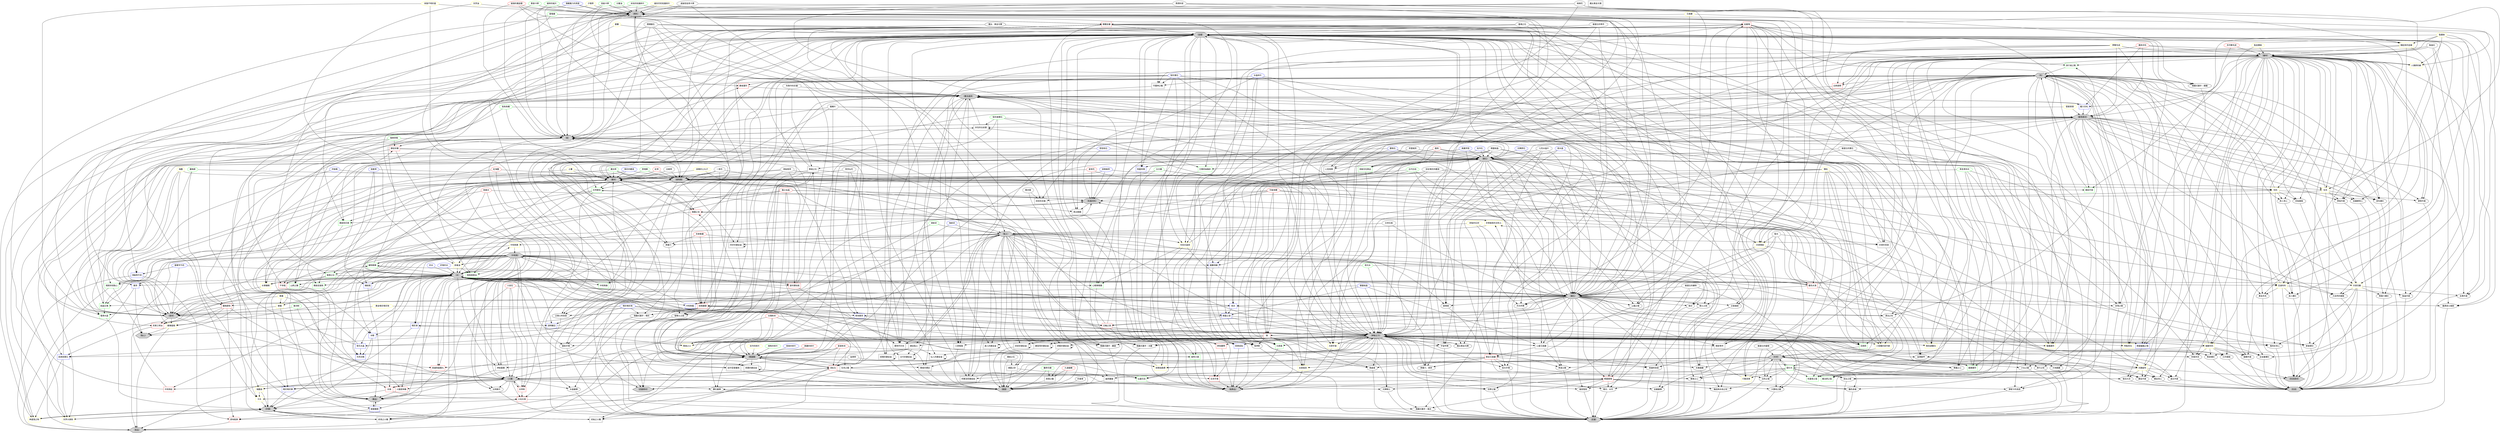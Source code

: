 digraph {
//素材節點
    "夕陽草"[color="yellow"];
    "噗尼噗尼珠"[color="blue"];
    "失敗作的灰燼"[color=gray50, peripheries=2];
    "舊衣服"[color=gray50, peripheries=2];
    "魔法草"[color="green"];
    "火岩石"[color="red"];
    "珀冷石"[color="blue"];
    "雷電礦"[color="green"];
    "魔鳥羽毛"[color="red"];
    "水晶碎片"[color="blue"];
    "魂結之石"[color=gray50, peripheries=2];
    "青苔漂流木"[color="green"];
    "艾森礦"[color="yellow"];
    "妖精毒草"[color="blue"];
    "古老石板"[color=gray50, peripheries=2];
    "噗尼的體液"[color="blue"];
    "破碎的紙片"[color="green"];
    "劣作的碎片"[color="yellow"];
    "燒焦的碎片"[color="green"];
    "很臭的碎片"[color="blue"];
    "美麗的碎片"[color="red"];
    "蜂巢"[color="yellow"];
    "海膽"[color="yellow"];
    "羅梅麥"[color="green"];
    "隨興草莓"[color="green"];
    "鈷藍草"[color="blue"];
    "克普魯礦"[color="red"];
    "美麗貝殼"[color="blue"];
    "湖底泥"[color="green"];
    "碎裂的石材"[color="yellow"];
    "堅韌骨頭"[color="yellow"];
    "島魚魚鰭"[color="green"];
    "土薯"[color="yellow"];
    "教會卡牌"[color="green"];
    "七色水晶片"[color=gray50, peripheries=2];
    "邪惡核石"[color="blue"];
    "野獸毛皮"[color="yellow"];
    "黏銀絲"[color="yellow"];
    "顎松"[color="yellow"];
    "高級卡牌"[color="green"];
    "聖水"[color=gray50, peripheries=2];
    "峰棉花"[color=gray50, peripheries=2];
    "靈魂之石"[color=gray50, peripheries=2];
    "神秘香草"[color=gray50, peripheries=2];
    "五日蔓"[color="green"];
    "井水"[color="blue"];
    "紅海膽"[color="red"];
    "維沏粉"[color="green"];
    "銀薯"[color="yellow"];
    "炸裂莓"[color="blue"];
    "天然油"[color="yellow"];
    "貝雷姆貝"[color=gray50, peripheries=2];
    "潛藏魔力的頁面"[color="blue"];
    "破損的魔道書"[color="red"];
    "祭壇蘚"[color="green"];
    "妖精的土丸子"[color="yellow"];
    "髮晶石"[color=gray50, peripheries=2];
    "黃金噗尼噗尼珠"[color="yellow"];
    "未知的知識碎片"[color="green"];
    "被封印的知識碎片"[color="yellow"];
    "虔誠信徒用卡牌"[color=gray50, peripheries=2];
    "梨形寶石"[color="blue"];
    "煙燻鍛石"[color=gray50, peripheries=2];
    "基爾亨牛奶"[color="blue"];
    "海底泥"[color="blue"];
    "古代石柱"[color="green"];
    "好喝的水"[color="blue"];
    "硝基水"[color="red"];
    "來路不明的蛋"[color="yellow"];
    "蒼剛石"[color="blue"];
    "紅草"[color="red"];
    "可疑液體"[color="red"];
    "黑燃料球"[color=gray50, peripheries=2];
    "赤月獸毛皮"[color="red"];
    "夜光水"[color="green"];
    "星星粉末"[color="red"];
    "梨形綠寶石"[color="green"];
    "朧草花瓣"[color="green"];
    "久遠龍鱗"[color="red"];
    "白姬草"[color=gray50, peripheries=2];
    "夜水晶"[color="blue"];
    "銀靈結晶"[color="blue"];
    "黏金鋼絲"[color="yellow"];
    "彩虹噗尼的體液"[color=gray50, peripheries=2];
    "分層油"[color="green"];
    "太陽粉末"[color="red"];
    "龍核"[color="red"];
    "常世仙花"[color=gray50, peripheries=2];
    "星夜花"[color="red"];
    "光輝原石"[color="blue"];
    "精靈結晶"[color=gray50, peripheries=2];
    "龍鱗片"[color=gray50, peripheries=2];
    "龍之血晶"[color="red"];
    "一夜花"[color=gray50, peripheries=2];
    "被遺忘的靈樹"[color=gray50, peripheries=2];
    "被遺忘的寶石"[color=gray50, peripheries=2];
    "被遺忘的礦物"[color=gray50, peripheries=2];
    "被遺忘的零件"[color=gray50, peripheries=2];
    "滋潤草"[color=gray50, peripheries=2];



//調和節點
    "摘採手套"[shape=box,color="green"];
    "奶奶的鍊金釜"[shape=box,color=gray50, peripheries=2];
    "練習用的鍊金釜"[shape=box,color=gray50, peripheries=2];
    "海膽袋"[shape=box,color="yellow"];
    "山師之藥"[shape=box,color="green"];
    "樸素烘焙點心"[shape=box,color="green"];
    "鍊金彩糖"[shape=box,color="red"];
    "萬能除厄香"[shape=box,color="green"];
    "旅行者之靴"[shape=box,color="green"];
    "魔力羽毛"[shape=box,color="blue"];
    "勝者護符"[shape=box,color="red"];
    "生命手環"[shape=box,color="red"];
    "白熱頭帶"[shape=box,color="red"];
    "水果糖精"[shape=box,color="yellow"];
    "金屬塊"[shape=box,color="red"];
    "同步的鍊金釜"[shape=box,color=gray50, peripheries=2];
    "魂盟之針"[shape=box,color=gray50, peripheries=2];
    "冰精"[shape=box,color="blue"];
    "電導之石"[shape=box,color="green"];
    "卡夫"[shape=box,color="yellow"];
    "幹勁腰帶"[shape=box,color="red"];
    "神遺落之物"[shape=box,color="yellow"];
    "補給瓶"[shape=box,color="blue"];
    "微風香精油"[shape=box,color="green"];
    "天使領結"[shape=box,color="yellow"];
    "蘇茶"[shape=box,color="blue"];
    "噗尼凍"[shape=box,color="blue"];
    "鍛鍊護符"[shape=box,color="green"];
    "大師手套"[shape=box,color="yellow"];
    "精靈編織之帳"[shape=box,color="blue"];
    "師範的鍊金釜"[shape=box,color=gray50, peripheries=2];
    "羅梅麥粉"[shape=box,color="red"];
    "生命之蜜"[shape=box,color=gray50, peripheries=2];
    "天使的耳語"[shape=box,color=gray50, peripheries=2];
    "布料"[shape=box,color="yellow"];
    "守護神之瞳"[shape=box,color=gray50, peripheries=2];
    "幽冥羅盤"[shape=box,color=gray50, peripheries=2];
    "礦物精華"[shape=box,color="green"];
    "孕育綠意的活性土"[shape=box,color="yellow"];
    "原味鬆餅"[shape=box,color="red"];
    "炎燒"[shape=box,color="red"];
    "噗尼噗尼彈"[shape=box,color="blue"];
    "天然酵母"[shape=box,color="green"];
    "貝果三明治"[shape=box,color="red"];
    "不幸瓶"[shape=box,color="red"];
    "萬能促進劑"[shape=box,color="green"];
    "特製背包"[shape=box,color="yellow"];
    "驅魔護符"[shape=box,color="yellow"];
    "深綠羽毛飾品"[shape=box,color="green"];
    "心眼單眼鏡"[shape=box,color="green"];
    "友愛面具"[shape=box,color="yellow"];
    "透明糖豆"[shape=box,color="blue"];
    "達人的鍊金釜"[shape=box,color=gray50, peripheries=2];
    "中和劑紅"[shape=box,color="red"];
    "中和劑藍"[shape=box,color="blue"];
    "中和劑綠"[shape=box,color="green"];
    "中和劑黃"[shape=box,color="yellow"];
    "蜂蜜"[shape=box,color="yellow"];
    "鋼鐵金屬"[shape=box,color="red"];
    "毛布"[shape=box,color="yellow"];
    "先知水晶球"[shape=box,color="yellow"];
    "人偶師的線"[shape=box,color="yellow"];
    "電導水晶"[shape=box,color="green"];
    "神秘靈藥"[shape=box,color=gray50, peripheries=2];
    "火龍提神藥"[shape=box,color="red"];
    "小惡魔的惡作劇"[shape=box,color="yellow"];
    "英雄降靈藥丸"[shape=box,color="red"];
    "行動貨車"[shape=box,color="yellow"];
    "緊急避難包"[shape=box,color="yellow"];
    "心型首飾"[shape=box,color=gray50, peripheries=2];
    "冷冽冰精"[shape=box,color="blue"];
    "物靈耳環"[shape=box,color="blue"];
    "黑白眼鏡"[shape=box,color=gray50, peripheries=2];
    "頂級熱牛奶"[shape=box,color="blue"];
    "妖精的鍊金釜"[shape=box,color=gray50, peripheries=2];
    "奶奶的衣服"[shape=box,color=gray50, peripheries=2];
    "仙人的鍊金釜"[shape=box,color=gray50, peripheries=2];
    "精靈之淚"[shape=box,color="blue"];
    "魔女黃金光環"[shape=box,color=gray50, peripheries=2];
    "萬藥之本"[shape=box,color="red"];
    "雲杉木"[shape=box,color="green"];
    "絲薇麗銀"[shape=box,color="red"];
    "亞達布料"[shape=box,color="yellow"];
    "火焰炎燒"[shape=box,color="red"];
    "試作型營養劑"[shape=box,color=gray50, peripheries=2];
    "賢者之土"[shape=box,color="yellow"];
    "初始之火種"[shape=box,color=gray50, peripheries=2];
    "魔法師之笛"[shape=box,color="green"];
    "天界大掃除"[shape=box,color="yellow"];
    "焦味蘇茶"[shape=box,color="blue"];
    "結晶石塊"[shape=box,color="green"];
    "萬物手抄本"[shape=box,color=gray50, peripheries=2];
    "妖精指路標"[shape=box,color="yellow"];
    "雪花水晶"[shape=box,color="blue"];
    "仙靈花冠"[shape=box,color="green"];
    "圖騰項鍊"[shape=box,color="blue"];
    "蜂蜜糖漿"[shape=box,color="blue"];
    "古代的鍊金釜"[shape=box,color=gray50, peripheries=2];
    "恩典戒指"[shape=box,color="blue"];
    "活掃把"[shape=box,color="green"];
    "排毒油"[shape=box,color="yellow"];
    "心靈艾森礦"[shape=box,color=gray50, peripheries=2];
    "天使羽翼"[shape=box,color="yellow"];
    "深紅石"[shape=box,color="red"];
    "銣"[shape=box,color="red"];
    "死靈使之笛"[shape=box,color="green"];
    "蘇磚蛋糕"[shape=box,color="yellow"];
    "操時沙漏"[shape=box,color="green"];
    "元素盾"[shape=box,color="green"];
    "柯爾涅莉雅娃娃"[shape=box,color=gray50, peripheries=2];
    "精密零件"[shape=box,color=gray50, peripheries=2];
    "查科爾帖紙"[shape=box,color="red"];
    "鍊金黏土"[shape=box,color=gray50, peripheries=2];
    "黃金艾森礦"[shape=box,color="red"];
    "細緻布料"[shape=box,color="yellow"];
    "炎帝粉"[shape=box,color="red"];
    "暮色水滴"[shape=box,color="red"];
    "日輪之滴"[shape=box,color="red"];
    "終焉之火種"[shape=box,color=gray50, peripheries=2];
    "艾爾莉絲胸針"[shape=box,color="green"];
    "封住的白皮書"[shape=box,color=gray50, peripheries=2];
    "高貴紫寶石"[shape=box,color="blue"];
    "捆起來的金線"[shape=box,color="yellow"];
    "精靈銀塊"[shape=box,color="red"];
    "天鵝絨布"[shape=box,color="yellow"];
    "真理之鑰"[shape=box,color=gray50, peripheries=2];
    "純水"[shape=box,color="blue"];
    "聰者的標記"[shape=box,color=gray50, peripheries=2];
    "工房帳篷"[shape=box,color=gray50, peripheries=2];
    "賢者之石"[shape=box,color=gray50, peripheries=2];
    "奇蹟的鍊金釜"[shape=box,color=gray50, peripheries=2];




//類別節點
"藥材"[shape=hexagon,style=filled,fillcolor=lightgrey,class="category",label="（藥材）"];
"水"[shape=hexagon,style=filled,fillcolor=lightgrey,class="category",label="（水）"];
"有毒材料"[shape=hexagon,style=filled,fillcolor=lightgrey,class="category",label="（有毒材料）"];
"神秘之力"[shape=hexagon,style=filled,fillcolor=lightgrey,class="category",label="（神秘之力）"];
"燃料"[shape=hexagon,style=filled,fillcolor=lightgrey,class="category",label="（燃料）"];
"線材"[shape=hexagon,style=filled,fillcolor=lightgrey,class="category",label="（線材）"];
"木材"[shape=hexagon,style=filled,fillcolor=lightgrey,class="category",label="（木材）"];
"萬靈藥"[shape=hexagon,style=filled,fillcolor=lightgrey,class="category",label="（萬靈藥）"];
"礦石"[shape=hexagon,style=filled,fillcolor=lightgrey,class="category",label="（礦石）"];
"火藥"[shape=hexagon,style=filled,fillcolor=lightgrey,class="category",label="（火藥）"];
"寶石"[shape=hexagon,style=filled,fillcolor=lightgrey,class="category",label="（寶石）"];
"金屬"[shape=hexagon,style=filled,fillcolor=lightgrey,class="category",label="（金屬）"];
"黏土"[shape=hexagon,style=filled,fillcolor=lightgrey,class="category",label="（黏土）"];
"動物素材"[shape=hexagon,style=filled,fillcolor=lightgrey,class="category",label="（動物素材）"];
"食材"[shape=hexagon,style=filled,fillcolor=lightgrey,class="category",label="（食材）"];
"紙"[shape=hexagon,style=filled,fillcolor=lightgrey,class="category",label="（紙）"];
"魔法道具"[shape=hexagon,style=filled,fillcolor=lightgrey,class="category",label="（魔法道具）"];
"重要"[shape=hexagon,style=filled,fillcolor=lightgrey,class="category",label="（重要）"];
"中和劑"[shape=hexagon,style=filled,fillcolor=lightgrey,class="category",label="（中和劑）"];
"武器素材"[shape=hexagon,style=filled,fillcolor=lightgrey,class="category",label="（武器素材）"];
"防具素材"[shape=hexagon,style=filled,fillcolor=lightgrey,class="category",label="（防具素材）"];
"布"[shape=hexagon,style=filled,fillcolor=lightgrey,class="category",label="（布）"];
"炸彈"[shape=hexagon,style=filled,fillcolor=lightgrey,class="category",label="（炸彈）"];
"藥品"[shape=hexagon,style=filled,fillcolor=lightgrey,class="category",label="（藥品）"];
"食品"[shape=hexagon,style=filled,fillcolor=lightgrey,class="category",label="（食品）"];
"點心"[shape=hexagon,style=filled,fillcolor=lightgrey,class="category",label="（點心）"];
"裝飾品"[shape=hexagon,style=filled,fillcolor=lightgrey,class="category",label="（裝飾品）"];
"植物類"[shape=hexagon,style=filled,fillcolor=lightgrey,class="category",label="（植物類）"];
"武器"[shape=hexagon,style=filled,fillcolor=lightgrey,class="category",label="（武器）"];
"防具"[shape=hexagon,style=filled,fillcolor=lightgrey,class="category",label="（防具）"];


"魔法草" -> "植物類"
"魔法草" -> "藥材"
"鈷藍草" -> "植物類"
"鈷藍草" -> "水"
"妖精毒草" -> "植物類"
"妖精毒草" -> "有毒材料"
"神秘香草" -> "植物類"
"神秘香草" -> "神秘之力"
"神秘香草" -> "藥材"
"夕陽草" -> "植物類"
"夕陽草" -> "燃料"
"五日蔓" -> "植物類"
"五日蔓" -> "神秘之力"
"峰棉花" -> "植物類"
"峰棉花" -> "線材"
"峰棉花" -> "燃料"
"青苔漂流木" -> "木材"
"青苔漂流木" -> "植物類"
"顎松" -> "木材"
"顎松" -> "植物類"
"祭壇蘚" -> "植物類"
"祭壇蘚" -> "藥材"
"紅草" -> "植物類"
"紅草" -> "藥材"
"白姬草" -> "植物類"
"白姬草" -> "藥材"
"常世仙花" -> "植物類"
"常世仙花" -> "萬靈藥"
"一夜花" -> "植物類"
"一夜花" -> "藥材"
"一夜花" -> "萬靈藥"
"星夜花" -> "植物類"
"星夜花" -> "有毒材料"
"星夜花" -> "神秘之力"
"艾森礦" -> "礦石"
"雷電礦" -> "礦石"
"克普魯礦" -> "礦石"
"火岩石" -> "礦石"
"火岩石" -> "火藥"
"珀冷石" -> "礦石"
"珀冷石" -> "寶石"
"靈魂之石" -> "礦石"
"靈魂之石" -> "金屬"
"黑燃料球" -> "礦石"
"黑燃料球" -> "有毒材料"
"黑燃料球" -> "燃料"
"妖精的土丸子" -> "黏土"
"妖精的土丸子" -> "藥材"
"湖底泥" -> "黏土"
"海底泥" -> "黏土"
"古老石板" -> "礦石"
"古老石板" -> "黏土"
"古老石板" -> "神秘之力"
"碎裂的石材" -> "礦石"
"碎裂的石材" -> "黏土"
"古代石柱" -> "礦石"
"古代石柱" -> "植物類"
"煙燻鍛石" -> "礦石"
"煙燻鍛石" -> "黏土"
"煙燻鍛石" -> "金屬"
"髮晶石" -> "礦石"
"髮晶石" -> "線材"
"夜水晶" -> "礦石"
"夜水晶" -> "寶石"
"光輝原石" -> "礦石"
"光輝原石" -> "寶石"
"銀靈結晶" -> "礦石"
"銀靈結晶" -> "神秘之力"
"精靈結晶" -> "礦石"
"精靈結晶" -> "寶石"
"精靈結晶" -> "萬靈藥"
"精靈結晶" -> "神秘之力"
"魔鳥羽毛" -> "動物素材"
"魔鳥羽毛" -> "線材"
"堅韌骨頭" -> "動物素材"
"堅韌骨頭" -> "藥材"
"島魚魚鰭" -> "動物素材"
"島魚魚鰭" -> "食材"
"島魚魚鰭" -> "藥材"
"野獸毛皮" -> "動物素材"
"野獸毛皮" -> "線材"
"赤月獸毛皮" -> "動物素材"
"赤月獸毛皮" -> "線材"
"黏銀絲" -> "線材"
"黏金鋼絲" -> "線材"
"龍鱗片" -> "動物素材"
"龍鱗片" -> "藥材"
"龍鱗片" -> "萬靈藥"
"井水" -> "水"
"好喝的水" -> "水"
"基爾亨牛奶" -> "食材"
"基爾亨牛奶" -> "水"
"夜光水" -> "水"
"夜光水" -> "神秘之力"
"硝基水" -> "火藥"
"硝基水" -> "水"
"硝基水" -> "有毒材料"
"可疑液體" -> "水"
"可疑液體" -> "有毒材料"
"噗尼的體液" -> "水"
"噗尼的體液" -> "藥材"
"彩虹噗尼的體液" -> "水"
"彩虹噗尼的體液" -> "神秘之力"
"彩虹噗尼的體液" -> "藥材"
"龍之血晶" -> "水"
"龍之血晶" -> "萬靈藥"
"龍之血晶" -> "有毒材料"
"聖水" -> "水"
"聖水" -> "神秘之力"
"噗尼噗尼珠" -> "食材"
"噗尼噗尼珠" -> "神秘之力"
"黃金噗尼噗尼珠" -> "食材"
"黃金噗尼噗尼珠" -> "神秘之力"
"海膽" -> "食材"
"海膽" -> "植物類"
"紅海膽" -> "食材"
"紅海膽" -> "植物類"
"紅海膽" -> "火藥"
"羅梅麥" -> "食材"
"羅梅麥" -> "植物類"
"維沏粉" -> "食材"
"維沏粉" -> "火藥"
"土薯" -> "食材"
"土薯" -> "植物類"
"銀薯" -> "食材"
"銀薯" -> "金屬"
"蜂巢" -> "食材"
"蜂巢" -> "火藥"
"來路不明的蛋" -> "食材"
"來路不明的蛋" -> "燃料"
"來路不明的蛋" -> "藥材"
"隨興草莓" -> "食材"
"隨興草莓" -> "植物類"
"炸裂莓" -> "食材"
"炸裂莓" -> "植物類"
"破碎的紙片" -> "紙"
"破碎的紙片" -> "燃料"
"天然油" -> "燃料"
"分層油" -> "燃料"
"教會卡牌" -> "紙"
"教會卡牌" -> "燃料"
"高級卡牌" -> "紙"
"高級卡牌" -> "燃料"
"虔誠信徒用卡牌" -> "紙"
"虔誠信徒用卡牌" -> "燃料"
"虔誠信徒用卡牌" -> "魔法道具"
"美麗貝殼" -> "寶石"
"美麗貝殼" -> "藥材"
"貝雷姆貝" -> "寶石"
"貝雷姆貝" -> "藥材"
"蒼剛石" -> "寶石"
"蒼剛石" -> "礦石"
"星星粉末" -> "萬靈藥"
"星星粉末" -> "火藥"
"太陽粉末" -> "萬靈藥"
"太陽粉末" -> "火藥"
"水晶碎片" -> "寶石"
"水晶碎片" -> "礦石"
"七色水晶片" -> "寶石"
"七色水晶片" -> "礦石"
"七色水晶片" -> "神秘之力"
"梨形寶石" -> "神秘之力"
"梨形寶石" -> "寶石"
"梨形綠寶石" -> "神秘之力"
"梨形綠寶石" -> "萬靈藥"
"邪惡核石" -> "寶石"
"邪惡核石" -> "有毒材料"
"龍核" -> "寶石"
"龍核" -> "神秘之力"
"龍核" -> "萬靈藥"
"被遺忘的靈樹" -> "木材"
"被遺忘的寶石" -> "寶石"
"被遺忘的礦物" -> "礦石"
"被遺忘的零件" -> "金屬"
"劣作的碎片" -> "萬靈藥"
"燒焦的碎片" -> "萬靈藥"
"很臭的碎片" -> "萬靈藥"
"美麗的碎片" -> "萬靈藥"
"朧草花瓣" -> "重要"
"久遠龍鱗" -> "重要"
"潛藏魔力的頁面" -> "紙"
"潛藏魔力的頁面" -> "燃料"
"潛藏魔力的頁面" -> "魔法道具"
"破損的魔道書" -> "魔法道具"
"破損的魔道書" -> "燃料"
"破損的魔道書" -> "紙"
"未知的知識碎片" -> "紙"
"未知的知識碎片" -> "燃料"
"未知的知識碎片" -> "神秘之力"
"被封印的知識碎片" -> "紙"
"被封印的知識碎片" -> "燃料"
"被封印的知識碎片" -> "神秘之力"
"魂結之石" -> "重要"
"滋潤草" -> "重要"
"失敗作的灰燼" -> "萬靈藥"
"失敗作的灰燼" -> "魔法道具"
"中和劑紅" -> "中和劑"
"中和劑紅" -> "燃料"
"中和劑藍" -> "有毒材料"
"中和劑藍" -> "中和劑"
"中和劑綠" -> "中和劑"
"中和劑綠" -> "藥材"
"中和劑黃" -> "中和劑"
"中和劑黃" -> "食材"
"純水" -> "水"
"精靈之淚" -> "水"
"精靈之淚" -> "神秘之力"
"水果糖精" -> "食材"
"水果糖精" -> "藥材"
"羅梅麥粉" -> "食材"
"羅梅麥粉" -> "火藥"
"蜂蜜" -> "食材"
"天然酵母" -> "食材"
"天然酵母" -> "火藥"
"天然酵母" -> "有毒材料"
"萬藥之本" -> "藥材"
"萬藥之本" -> "有毒材料"
"查科爾帖紙" -> "紙"
"查科爾帖紙" -> "燃料"
"排毒油" -> "燃料"
"排毒油" -> "水"
"炎帝粉" -> "火藥"
"結晶石塊" -> "金屬"
"心靈艾森礦" -> "金屬"
"心靈艾森礦" -> "神秘之力"
"鍊金黏土" -> "黏土"
"鍊金黏土" -> "萬靈藥"
"捆起來的金線" -> "線材"
"捆起來的金線" -> "金屬"
"雲杉木" -> "木材"
"金屬塊" -> "武器素材"
"金屬塊" -> "金屬"
"鋼鐵金屬" -> "武器素材"
"鋼鐵金屬" -> "金屬"
"絲薇麗銀" -> "武器素材"
"絲薇麗銀" -> "金屬"
"銣" -> "武器素材"
"銣" -> "金屬"
"黃金艾森礦" -> "武器素材"
"黃金艾森礦" -> "金屬"
"精靈銀塊" -> "武器素材"
"精靈銀塊" -> "金屬"
"布料" -> "防具素材"
"布料" -> "布"
"毛布" -> "防具素材"
"毛布" -> "布"
"亞達布料" -> "防具素材"
"亞達布料" -> "布"
"天使羽翼" -> "防具素材"
"天使羽翼" -> "布"
"細緻布料" -> "防具素材"
"細緻布料" -> "布"
"天鵝絨布" -> "防具素材"
"天鵝絨布" -> "布"
"雪花水晶" -> "金屬"
"雪花水晶" -> "寶石"
"高貴紫寶石" -> "寶石"
"暮色水滴" -> "有毒材料"
"暮色水滴" -> "水"
"暮色水滴" -> "燃料"
"暮色水滴" -> "礦石"
"先知水晶球" -> "寶石"
"先知水晶球" -> "神秘之力"
"幽冥羅盤" -> "重要"
"深紅石" -> "動物素材"
"深紅石" -> "火藥"
"深紅石" -> "萬靈藥"
"深紅石" -> "中和劑"
"賢者之石" -> "金屬"
"賢者之石" -> "藥材"
"賢者之石" -> "萬靈藥"
"賢者之石" -> "神秘之力"
"日輪之滴" -> "神秘之力"
"日輪之滴" -> "燃料"
"日輪之滴" -> "藥材"
"日輪之滴" -> "中和劑"
"礦物精華" -> "藥材"
"礦物精華" -> "水"
"礦物精華" -> "金屬"
"孕育綠意的活性土" -> "黏土"
"精密零件" -> "金屬"
"魂盟之針" -> "重要"
"真理之鑰" -> "重要"
"魔女．黃金光輝" -> "金屬"
"魔女．黃金光輝" -> "魔法道具"
"人偶師的線" -> "線材"
"賢者之土" -> "黏土"
"試作型營養劑" -> "重要"
"聰者的標記" -> "重要"
"工房帳篷" -> "重要"
"奶奶的衣服" -> "重要"
"活掃把" -> "魔法道具"
"活掃把" -> "木材"
"活掃把" -> "燃料"
"柯爾涅莉雅娃娃" -> "布"
"柯爾涅莉雅娃娃" -> "神秘之力"
"海膽袋" -> "炸彈"
"炎燒" -> "炸彈"
"冰精" -> "炸彈"
"電導之石" -> "炸彈"
"卡夫" -> "炸彈"
"火焰炎燒" -> "炸彈"
"冷冽冰精" -> "炸彈"
"電導水晶" -> "炸彈"
"噗尼噗尼彈" -> "炸彈"
"神遺落之物" -> "炸彈"
"神遺落之物" -> "魔法道具"
"初始之火種" -> "炸彈"
"初始之火種" -> "魔法道具"
"魔法師之笛" -> "魔法道具"
"天界大掃除" -> "炸彈"
"天界大掃除" -> "魔法道具"
"終焉之火種" -> "炸彈"
"終焉之火種" -> "魔法道具"
"死靈使之笛" -> "魔法道具"
"不幸瓶" -> "藥品"
"萬物手抄本" -> "魔法道具"
"萬物手抄本" -> "紙"
"小惡魔的惡作劇" -> "魔法道具"
"封住的白皮書" -> "魔法道具"
"封住的白皮書" -> "紙"
"山師之藥" -> "藥品"
"補給瓶" -> "藥品"
"微風香精油" -> "藥品"
"生命之蜜" -> "藥品"
"生命之蜜" -> "神秘之力"
"神秘靈藥" -> "藥品"
"神秘靈藥" -> "萬靈藥"
"樸素烘焙點心" -> "食品"
"樸素烘焙點心" -> "點心"
"蘇茶" -> "食品"
"蘇茶" -> "點心"
"噗尼凍" -> "食品"
"噗尼凍" -> "點心"
"噗尼凍" -> "神秘之力"
"蘇磚蛋糕" -> "食品"
"蘇磚蛋糕" -> "點心"
"焦味蘇茶" -> "食品"
"焦味蘇茶" -> "神秘之力"
"鍊金彩糖" -> "食品"
"鍊金彩糖" -> "點心"
"鍊金彩糖" -> "寶石"
"原味鬆餅" -> "食品"
"貝果三明治" -> "食品"
"頂級熱牛奶" -> "食品"
"蜂蜜糖漿" -> "藥品"
"天使的耳語" -> "魔法道具"
"萬能除厄香" -> "藥品"
"精靈編織之帳" -> "布"
"火龍提神藥" -> "藥品"
"英雄降靈藥丸" -> "藥品"
"萬能促進劑" -> "藥品"
"妖精指路標" -> "魔法道具"
"行動貨車" -> "魔法道具"
"行動貨車" -> "木材"
"透明糖豆" -> "魔法道具"
"魔力羽毛" -> "魔法道具"
"魔力羽毛" -> "動物素材"
"旅行者之靴" -> "布"
"特製背包" -> "布"
"緊急避難包" -> "魔法道具"
"摘採手套" -> "布"
"勝者護符" -> "魔法道具"
"鍛鍊護符" -> "魔法道具"
"驅魔護符" -> "魔法道具"
"驅魔護符" -> "紙"
"心型首飾" -> "金屬"
"旅行之杖" -> "武器"
"華麗之心" -> "武器"
"漂泊之杖" -> "武器"
"繁榮之心" -> "武器"
"輪迴與永劫之杖" -> "武器"
"月光呼應" -> "武器"
"靈氣手環" -> "武器"
"宇宙呼應" -> "武器"
"弧光手環" -> "武器"
"光輝騎士" -> "武器"
"正裝細劍" -> "武器"
"義勇劍士細劍" -> "武器"
"正騎士刺突劍" -> "武器"
"英雄刺突劍" -> "武器"
"摩妮卡的長劍" -> "武器"
"大地圓鏟" -> "武器"
"怠惰之鍬" -> "武器"
"天惠圓鏟" -> "武器"
"希望之鍬" -> "武器"
"大豐收之鏟" -> "武器"
"騎士之劍" -> "武器"
"破壞者" -> "武器"
"聖騎士之劍" -> "武器"
"懲處者" -> "武器"
"福音聖劍" -> "武器"
"鬼切" -> "武器"
"黑耀刀" -> "武器"
"鬼神斬" -> "武器"
"黑耀刀．真冥" -> "武器"
"曉光．水月" -> "武器"
"隱藏式護手：鋼鐵" -> "武器"
"隱藏式護手：轟雷" -> "武器"
"隱藏式護手：噗尼" -> "武器"
"隱藏式護手：冰麗" -> "武器"
"隱藏式護手：極炎" -> "武器"
"金屬鎗彈" -> "武器"
"尖刺斷片" -> "武器"
"水晶鎗彈" -> "武器"
"鑽石鎗彈" -> "武器"
"狂野之貓" -> "武器"
"少女之槍" -> "武器"
"山貓之槍" -> "武器"
"淑女之槍" -> "武器"
"白豹之槍" -> "武器"
"豔色長槍" -> "武器"
"旅人背心" -> "防具"
"金屬網背心" -> "防具"
"黃金夾克" -> "防具"
"極亮彩背心" -> "防具"
"防衛夾克" -> "防具"
"鍊金背心" -> "防具"
"硬質外套" -> "防具"
"厚板外套" -> "防具"
"髮晶外套" -> "防具"
"反應外套" -> "防具"
"龍鱗外套" -> "防具"
"遠古外套" -> "防具"
"初始服裝" -> "防具"
"混毛襯衫" -> "防具"
"浪人襯衫" -> "防具"
"無重力襯衫" -> "防具"
"大自然的服裝" -> "防具"
"全金屬襯衫" -> "防具"
"幻月服裝" -> "防具"
"鍊金外套" -> "防具"
"滋潤鎧甲" -> "防具"
"緊身襯衫" -> "防具"
"新娘罩衫" -> "防具"
"復活大衣" -> "防具"
"生命手環" -> "裝飾品"
"白熱頭帶" -> "裝飾品"
"天使領結" -> "裝飾品"
"深綠羽毛飾品" -> "裝飾品"
"物靈耳環" -> "裝飾品"
"仙靈花冠" -> "裝飾品"
"大師手套" -> "裝飾品"
"心眼單眼鏡" -> "裝飾品"
"黑白眼鏡" -> "裝飾品"
"圖騰項鍊" -> "裝飾品"
"操時沙漏" -> "裝飾品"
"友愛面具" -> "裝飾品"
"幹勁腰帶" -> "裝飾品"
"元素盾" -> "裝飾品"
"恩典戒指" -> "裝飾品"
"艾爾莉絲胸針" -> "裝飾品"
"奶奶的鍊金釜" -> "重要"
"練習用的鍊金釜" -> "重要"
"同步的鍊金釜" -> "重要"
"達人的鍊金釜" -> "重要"
"妖精的鍊金釜" -> "重要"
"古代的鍊金釜" -> "重要"
"師範的鍊金釜" -> "重要"
"仙人的鍊金釜" -> "重要"
"奇蹟的鍊金釜" -> "重要"
"守護神之瞳" -> "魔法道具"
"約會券" -> "重要"
"舊衣服" -> "重要"

"火藥" -> "中和劑紅"
"水" -> "中和劑紅"
"礦石" -> "中和劑藍"
"水" -> "中和劑藍"
"植物類" -> "中和劑綠"
"水" -> "中和劑綠"
"黏土" -> "中和劑黃"
"水" -> "中和劑黃"
"峰棉花" -> "純水"
"顎松" -> "純水"
"水" -> "純水"
"礦石" -> "純水"
"銀靈結晶" -> "精靈之淚"
"水晶碎片" -> "精靈之淚"
"純水" -> "精靈之淚"
"中和劑" -> "精靈之淚"
"隨興草莓" -> "水果糖精"
"植物類" -> "水果糖精"
"水" -> "水果糖精"
"羅梅麥" -> "羅梅麥粉"
"紙" -> "羅梅麥粉"
"礦石" -> "羅梅麥粉"
"蜂巢" -> "蜂蜜"
"中和劑" -> "蜂蜜"
"土薯" -> "天然酵母"
"植物類" -> "天然酵母"
"藥材" -> "天然酵母"
"神秘之力" -> "天然酵母"
"魔法草" -> "萬藥之本"
"有毒材料" -> "萬藥之本"
"藥材" -> "萬藥之本"
"萬靈藥" -> "萬藥之本"
"植物類" -> "查科爾帖紙"
"水" -> "查科爾帖紙"
"中和劑" -> "查科爾帖紙"
"天然油" -> "排毒油"
"植物類" -> "排毒油"
"中和劑" -> "排毒油"
"火岩石" -> "炎帝粉"
"黑燃料球" -> "炎帝粉"
"火藥" -> "炎帝粉"
"中和劑" -> "炎帝粉"
"雷電礦" -> "結晶石塊"
"硝基水" -> "結晶石塊"
"礦石" -> "結晶石塊"
"中和劑" -> "結晶石塊"
"銀靈結晶" -> "心靈艾森礦"
"古代石柱" -> "心靈艾森礦"
"神秘之力" -> "心靈艾森礦"
"礦石" -> "心靈艾森礦"
"黏土" -> "鍊金黏土"
"神秘之力" -> "鍊金黏土"
"中和劑" -> "鍊金黏土"
"黏銀絲" -> "捆起來的金線"
"金屬" -> "捆起來的金線"
"燃料" -> "捆起來的金線"
"顎松" -> "雲杉木"
"木材" -> "雲杉木"
"布" -> "雲杉木"
"礦石" -> "金屬塊"
"燃料" -> "金屬塊"
"雷電礦" -> "鋼鐵金屬"
"艾森礦" -> "鋼鐵金屬"
"燃料" -> "鋼鐵金屬"
"克普魯礦" -> "絲薇麗銀"
"靈魂之石" -> "絲薇麗銀"
"礦石" -> "絲薇麗銀"
"燃料" -> "絲薇麗銀"
"煙燻鍛石" -> "銣"
"黑燃料球" -> "銣"
"礦石" -> "銣"
"燃料" -> "銣"
"心靈艾森礦" -> "黃金艾森礦"
"碎裂的石材" -> "黃金艾森礦"
"礦石" -> "黃金艾森礦"
"燃料" -> "黃金艾森礦"
"深紅石" -> "精靈銀塊"
"精靈結晶" -> "精靈銀塊"
"礦石" -> "精靈銀塊"
"燃料" -> "精靈銀塊"
"線材" -> "布料"
"植物類" -> "布料"
"動物素材" -> "布料"
"峰棉花" -> "毛布"
"植物類" -> "毛布"
"線材" -> "毛布"
"動物素材" -> "毛布"
"黏銀絲" -> "亞達布料"
"野獸毛皮" -> "亞達布料"
"植物類" -> "亞達布料"
"水" -> "亞達布料"
"髮晶石" -> "天使羽翼"
"線材" -> "天使羽翼"
"動物素材" -> "天使羽翼"
"水" -> "天使羽翼"
"捆起來的金線" -> "細緻布料"
"純水" -> "細緻布料"
"線材" -> "細緻布料"
"神秘之力" -> "細緻布料"
"黏金鋼絲" -> "天鵝絨布"
"彩虹噗尼的體液" -> "天鵝絨布"
"植物類" -> "天鵝絨布"
"萬靈藥" -> "天鵝絨布"
"銀靈結晶" -> "雪花水晶"
"水" -> "雪花水晶"
"神秘之力" -> "雪花水晶"
"蒼剛石" -> "高貴紫寶石"
"鍊金黏土" -> "高貴紫寶石"
"礦石" -> "高貴紫寶石"
"水" -> "高貴紫寶石"
"可疑液體" -> "暮色水滴"
"妖精毒草" -> "暮色水滴"
"水" -> "暮色水滴"
"中和劑" -> "暮色水滴"
"梨形寶石" -> "先知水晶球"
"水晶碎片" -> "先知水晶球"
"布" -> "先知水晶球"
"黏土" -> "先知水晶球"
"龍之血晶" -> "深紅石"
"星星粉末" -> "深紅石"
"火藥" -> "深紅石"
"萬靈藥" -> "深紅石"
"深紅石" -> "賢者之石"
"失敗作的灰燼" -> "賢者之石"
"萬靈藥" -> "賢者之石"
"寶石" -> "賢者之石"
"太陽粉末" -> "日輪之滴"
"礦石" -> "日輪之滴"
"精靈之淚" -> "日輪之滴"
"水果糖精" -> "礦物精華"
"礦石" -> "礦物精華"
"中和劑" -> "礦物精華"
"魂盟之針" -> "幽冥羅盤"
"雲杉木" -> "幽冥羅盤"
"紙" -> "幽冥羅盤"
"神秘之力" -> "幽冥羅盤"
"萬藥之本" -> "孕育綠意的活性土"
"木材" -> "孕育綠意的活性土"
"礦石" -> "孕育綠意的活性土"
"鋼鐵金屬" -> "精密零件"
"礦石" -> "精密零件"
"燃料" -> "精密零件"
"神秘之力" -> "精密零件"
"魂結之石" -> "魂盟之針"
"水" -> "魂盟之針"
"黏土" -> "魂盟之針"
"日輪之滴" -> "真理之鑰"
"朧草花瓣" -> "真理之鑰"
"久遠龍鱗" -> "真理之鑰"
"絲薇麗銀" -> "魔女黃金光輝"
"靈魂之石" -> "魔女黃金光輝"
"寶石" -> "魔女黃金光輝"
"神秘之力" -> "魔女黃金光輝"
"黏銀絲" -> "人偶師的線"
"線材" -> "人偶師的線"
"燃料" -> "人偶師的線"
"湖底泥" -> "賢者之土"
"海底泥" -> "賢者之土"
"水" -> "賢者之土"
"神秘之力" -> "賢者之土"
"滋潤草" -> "試作型營養劑"
"萬靈藥" -> "試作型營養劑"
"藥材" -> "試作型營養劑"
"水" -> "試作型營養劑"
"萬物手抄本" -> "聰者的標記"
"金屬塊" -> "聰者的標記"
"萬靈藥" -> "聰者的標記"
"神秘之力" -> "聰者的標記"
"梨形綠寶石" -> "工房帳篷"
"布" -> "工房帳篷"
"神秘之力" -> "工房帳篷"
"魔法道具" -> "工房帳篷"
"舊衣服" -> "奶奶的衣服"
"毛布" -> "奶奶的衣服"
"布" -> "奶奶的衣服"
"線材" -> "奶奶的衣服"
"顎松" -> "活掃把"
"噗尼噗尼珠" -> "活掃把"
"線材" -> "活掃把"
"神秘之力" -> "活掃把"
"天鵝絨布" -> "柯爾涅莉雅娃娃"
"破損的魔道書" -> "柯爾涅莉雅娃娃"
"魔法道具" -> "柯爾涅莉雅娃娃"
"黏土" -> "柯爾涅莉雅娃娃"
"植物類" -> "萬能促進劑"
"藥材" -> "萬能促進劑"
"水" -> "萬能促進劑"
"木材" -> "妖精指路標"
"金屬" -> "妖精指路標"
"紙" -> "妖精指路標"
"神秘之力" -> "妖精指路標"
"雲杉木" -> "行動貨車"
"線材" -> "行動貨車"
"金屬" -> "行動貨車"
"鍊金彩糖" -> "透明糖豆"
"食材" -> "透明糖豆"
"水" -> "透明糖豆"
"魔鳥羽毛" -> "魔力羽毛"
"魔法道具" -> "魔力羽毛"
"線材" -> "魔力羽毛"
"動物素材" -> "旅行者之靴"
"線材" -> "旅行者之靴"
"金屬" -> "旅行者之靴"
"野獸毛皮" -> "特製背包"
"神秘之力" -> "特製背包"
"線材" -> "特製背包"
"布" -> "緊急避難包"
"線材" -> "緊急避難包"
"神秘之力" -> "緊急避難包"
"動物素材" -> "摘採手套"
"植物類" -> "摘採手套"
"線材" -> "摘採手套"
"高級卡牌" -> "勝者護符"
"紙" -> "勝者護符"
"布" -> "勝者護符"
"高級卡牌" -> "鍛鍊護符"
"木材" -> "鍛鍊護符"
"布" -> "鍛鍊護符"
"虔誠信徒用卡牌" -> "驅魔護符"
"聖水" -> "驅魔護符"
"布" -> "驅魔護符"
"神秘之力" -> "驅魔護符"
"蒼剛石" -> "心型首飾"
"金屬" -> "心型首飾"
"寶石" -> "心型首飾"
"奶奶的鍊金釜" -> "奶奶的鍊金釜"
"礦石" -> "奶奶的鍊金釜"
"黏土" -> "奶奶的鍊金釜"
"神秘之力" -> "奶奶的鍊金釜"
"練習用的鍊金釜" -> "練習用的鍊金釜"
"礦石" -> "練習用的鍊金釜"
"黏土" -> "練習用的鍊金釜"
"神秘之力" -> "練習用的鍊金釜"
"同步的鍊金釜" -> "同步的鍊金釜"
"金屬" -> "同步的鍊金釜"
"植物類" -> "同步的鍊金釜"
"黏土" -> "同步的鍊金釜"
"達人的鍊金釜" -> "達人的鍊金釜"
"金屬" -> "達人的鍊金釜"
"黏土" -> "達人的鍊金釜"
"神秘之力" -> "達人的鍊金釜"
"妖精的鍊金釜" -> "妖精的鍊金釜"
"鍊金黏土" -> "妖精的鍊金釜"
"金屬" -> "妖精的鍊金釜"
"魔法道具" -> "妖精的鍊金釜"
"古代的鍊金釜" -> "古代的鍊金釜"
"鍊金黏土" -> "古代的鍊金釜"
"金屬" -> "古代的鍊金釜"
"魔法道具" -> "古代的鍊金釜"
"師範的鍊金釜" -> "師範的鍊金釜"
"靈魂之石" -> "師範的鍊金釜"
"黏土" -> "師範的鍊金釜"
"神秘之力" -> "師範的鍊金釜"
"仙人的鍊金釜" -> "仙人的鍊金釜"
"鍊金黏土" -> "仙人的鍊金釜"
"常世仙花" -> "仙人的鍊金釜"
"神秘之力" -> "仙人的鍊金釜"
"奇蹟的鍊金釜" -> "奇蹟的鍊金釜"
"賢者之石" -> "奇蹟的鍊金釜"
"魔法道具" -> "奇蹟的鍊金釜"
"萬靈藥" -> "奇蹟的鍊金釜"
"水晶碎片" -> "守護神之瞳"
"梨形寶石" -> "守護神之瞳"
"金屬" -> "守護神之瞳"
"線材" -> "守護神之瞳"
"海膽" -> "海膽袋"
"火藥" -> "海膽袋"
"礦石" -> "海膽袋"
"火岩石" -> "炎燒"
"火藥" -> "炎燒"
"紙" -> "炎燒"
"中和劑" -> "炎燒"
"珀冷石" -> "冰精"
"水" -> "冰精"
"中和劑" -> "冰精"
"雷電礦" -> "電導之石"
"黏土" -> "電導之石"
"中和劑" -> "電導之石"
"海膽袋" -> "卡夫"
"金屬" -> "卡夫"
"火藥" -> "卡夫"
"中和劑" -> "卡夫"
"炎燒" -> "火焰炎燒"
"炎帝粉" -> "火焰炎燒"
"火藥" -> "火焰炎燒"
"中和劑" -> "火焰炎燒"
"冰精" -> "冷冽冰精"
"雪花水晶" -> "冷冽冰精"
"水" -> "冷冽冰精"
"中和劑" -> "冷冽冰精"
"電導之石" -> "電導水晶"
"結晶石塊" -> "電導水晶"
"寶石" -> "電導水晶"
"金屬" -> "電導水晶"
"鋼鐵金屬" -> "噗尼噗尼彈"
"噗尼噗尼珠" -> "噗尼噗尼彈"
"火藥" -> "噗尼噗尼彈"
"中和劑" -> "噗尼噗尼彈"
"高貴紫寶石" -> "神遺落之物"
"邪惡核石" -> "神遺落之物"
"炸彈" -> "神遺落之物"
"金屬" -> "神遺落之物"
"深紅石" -> "初始之火種"
"星星粉末" -> "初始之火種"
"炸彈" -> "初始之火種"
"神秘之力" -> "初始之火種"
"雲杉木" -> "魔法師之笛"
"天使的耳語" -> "魔法師之笛"
"動物素材" -> "魔法師之笛"
"線材" -> "魔法師之笛"
"高貴紫寶石" -> "天界大掃除"
"龍核" -> "天界大掃除"
"炸彈" -> "天界大掃除"
"金屬" -> "天界大掃除"
"深紅石" -> "終焉之火種"
"太陽粉末" -> "終焉之火種"
"炸彈" -> "終焉之火種"
"神秘之力" -> "終焉之火種"
"雲杉木" -> "死靈使之笛"
"小惡魔的惡作劇" -> "死靈使之笛"
"動物素材" -> "死靈使之笛"
"線材" -> "死靈使之笛"
"可疑液體" -> "不幸瓶"
"梨形寶石" -> "不幸瓶"
"動物素材" -> "不幸瓶"
"水" -> "不幸瓶"
"查科爾帖紙" -> "萬物手抄本"
"梨形寶石" -> "萬物手抄本"
"線材" -> "萬物手抄本"
"神秘之力" -> "萬物手抄本"
"可疑液體" -> "小惡魔的惡作劇"
"有毒材料" -> "小惡魔的惡作劇"
"金屬" -> "小惡魔的惡作劇"
"神秘之力" -> "小惡魔的惡作劇"
"紙" -> "封住的白皮書"
"梨形綠寶石" -> "封住的白皮書"
"動物素材" -> "封住的白皮書"
"神秘之力" -> "封住的白皮書"
"魔法草" -> "山師之藥"
"動物素材" -> "山師之藥"
"水" -> "山師之藥"
"鈷藍草" -> "補給瓶"
"藥材" -> "補給瓶"
"水" -> "補給瓶"
"中和劑" -> "補給瓶"
"排毒油" -> "微風香精油"
"藥材" -> "微風香精油"
"紙" -> "微風香精油"
"中和劑" -> "微風香精油"
"神秘香草" -> "生命之蜜"
"萬靈藥" -> "生命之蜜"
"神秘之力" -> "生命之蜜"
"中和劑" -> "生命之蜜"
"一夜花" -> "神秘靈藥"
"萬靈藥" -> "神秘靈藥"
"水" -> "神秘靈藥"
"中和劑" -> "神秘靈藥"
"海膽" -> "樸素烘焙點心"
"水" -> "樸素烘焙點心"
"植物類" -> "樸素烘焙點心"
"植物類" -> "蘇茶"
"燃料" -> "蘇茶"
"水" -> "蘇茶"
"噗尼噗尼珠" -> "噗尼凍"
"水" -> "噗尼凍"
"中和劑" -> "噗尼凍"
"羅梅麥粉" -> "蘇磚蛋糕"
"天然酵母" -> "蘇磚蛋糕"
"食材" -> "蘇磚蛋糕"
"水" -> "蘇磚蛋糕"
"神秘香草" -> "焦味蘇茶"
"純水" -> "焦味蘇茶"
"水" -> "焦味蘇茶"
"紙" -> "焦味蘇茶"
"隨興草莓" -> "鍊金彩糖"
"蜂蜜" -> "鍊金彩糖"
"紙" -> "鍊金彩糖"
"羅梅麥粉" -> "原味鬆餅"
"蜂蜜糖漿" -> "原味鬆餅"
"頂級熱牛奶" -> "原味鬆餅"
"中和劑" -> "原味鬆餅"
"羅梅麥粉" -> "貝果三明治"
"食材" -> "貝果三明治"
"水" -> "貝果三明治"
"紙" -> "貝果三明治"
"基爾亨牛奶" -> "頂級熱牛奶"
"燃料" -> "頂級熱牛奶"
"藥材" -> "頂級熱牛奶"
"蜂蜜" -> "蜂蜜糖漿"
"藥品" -> "蜂蜜糖漿"
"水" -> "蜂蜜糖漿"
"聖水" -> "天使的耳語"
"梨形寶石" -> "天使的耳語"
"金屬" -> "天使的耳語"
"黏土" -> "天使的耳語"
"萬藥之本" -> "萬能除厄香"
"植物類" -> "萬能除厄香"
"紙" -> "萬能除厄香"
"燃料" -> "萬能除厄香"
"黏銀絲" -> "精靈編織之帳"
"布" -> "精靈編織之帳"
"線材" -> "精靈編織之帳"
"神秘之力" -> "精靈編織之帳"
"龍之血晶" -> "火龍提神藥"
"火藥" -> "火龍提神藥"
"水" -> "火龍提神藥"
"龍鱗片" -> "英雄降靈藥丸"
"萬靈藥" -> "英雄降靈藥丸"
"食材" -> "英雄降靈藥丸"
"中和劑" -> "英雄降靈藥丸"
"生命之蜜" -> "生命手環"
"金屬" -> "生命手環"
"動物素材" -> "生命手環"
"布" -> "生命手環"
"野獸毛皮" -> "白熱頭帶"
"布" -> "白熱頭帶"
"線材" -> "白熱頭帶"
"聖水" -> "天使領結"
"捆起來的金線" -> "天使領結"
"寶石" -> "天使領結"
"布" -> "天使領結"
"魔鳥羽毛" -> "深綠羽毛飾品"
"寶石" -> "深綠羽毛飾品"
"線材" -> "深綠羽毛飾品"
"梨形寶石" -> "物靈耳環"
"寶石" -> "物靈耳環"
"金屬" -> "物靈耳環"
"深紅石" -> "仙靈花冠"
"一夜花" -> "仙靈花冠"
"五日蔓" -> "仙靈花冠"
"金屬" -> "仙靈花冠"
"布料" -> "大師手套"
"野獸毛皮" -> "大師手套"
"神秘之力" -> "大師手套"
"線材" -> "大師手套"
"先知水晶球" -> "心眼單眼鏡"
"寶石" -> "心眼單眼鏡"
"金屬" -> "心眼單眼鏡"
"水" -> "心眼單眼鏡"
"水晶碎片" -> "黑白眼鏡"
"金屬" -> "黑白眼鏡"
"藥材" -> "黑白眼鏡"
"有毒材料" -> "黑白眼鏡"
"古代石柱" -> "圖騰項鍊"
"金屬" -> "圖騰項鍊"
"寶石" -> "圖騰項鍊"
"中和劑" -> "圖騰項鍊"
"先知水晶球" -> "操時沙漏"
"太陽粉末" -> "操時沙漏"
"星星粉末" -> "操時沙漏"
"金屬" -> "操時沙漏"
"顎松" -> "友愛面具"
"可疑液體" -> "友愛面具"
"木材" -> "友愛面具"
"動物素材" -> "友愛面具"
"野獸毛皮" -> "幹勁腰帶"
"金屬" -> "幹勁腰帶"
"神秘之力" -> "幹勁腰帶"
"精靈結晶" -> "元素盾"
"精靈之淚" -> "元素盾"
"金屬" -> "元素盾"
"神秘之力" -> "元素盾"
"寶石" -> "恩典戒指"
"金屬" -> "恩典戒指"
"線材" -> "恩典戒指"
"神秘之力" -> "恩典戒指"
"梨形綠寶石" -> "艾爾莉絲胸針"
"金屬塊" -> "艾爾莉絲胸針"
"寶石" -> "艾爾莉絲胸針"




//武器防具
"金屬塊" -> "旅行之杖"
"木材" -> "旅行之杖"
"礦石" -> "旅行之杖"
"鋼鐵金屬" -> "華麗之心"
"青苔漂流木" -> "華麗之心"
"木材" -> "華麗之心"
"礦石" -> "華麗之心"
"絲薇麗銀" -> "漂泊之杖"
"顎松" -> "漂泊之杖"
"礦石" -> "漂泊之杖"
"動物素材" -> "漂泊之杖"
"黃金艾森礦" -> "繁榮之心"
"雲杉木" -> "繁榮之心"
"木材" -> "繁榮之心"
"寶石" -> "繁榮之心"
"精靈銀塊" -> "輪迴與永劫之杖"
"被遺忘的靈樹" -> "輪迴與永劫之杖"
"金屬" -> "輪迴與永劫之杖"
"寶石" -> "輪迴與永劫之杖"
"金屬塊" -> "月光呼應"
"美麗貝殼" -> "月光呼應"
"寶石" -> "月光呼應"
"礦石" -> "月光呼應"
"鋼鐵金屬" -> "靈氣手環"
"梨形寶石" -> "靈氣手環"
"金屬" -> "靈氣手環"
"神秘之力" -> "靈氣手環"
"銣" -> "宇宙呼應"
"夜水晶" -> "宇宙呼應"
"寶石" -> "宇宙呼應"
"神秘之力" -> "宇宙呼應"
"黃金艾森礦" -> "弧光手環"
"七色水晶片" -> "弧光手環"
"金屬" -> "弧光手環"
"神秘之力" -> "弧光手環"
"精靈銀塊" -> "光輝騎士"
"被遺忘的零件" -> "光輝騎士"
"深紅石" -> "光輝騎士"
"神秘之力" -> "光輝騎士"
"金屬塊" -> "正裝細劍"
"礦石" -> "正裝細劍"
"線材" -> "正裝細劍"
"鋼鐵金屬" -> "義勇劍士細劍"
"礦石" -> "義勇劍士細劍"
"動物素材" -> "義勇劍士細劍"
"線材" -> "義勇劍士細劍"
"絲薇麗銀" -> "正騎士刺突劍"
"煙燻鍛石" -> "正騎士刺突劍"
"金屬" -> "正騎士刺突劍"
"布" -> "正騎士刺突劍"
"銣" -> "英雄刺突劍"
"黃金艾森礦" -> "英雄刺突劍"
"寶石" -> "英雄刺突劍"
"布" -> "英雄刺突劍"
"精靈銀塊" -> "摩妮卡的長劍"
"被遺忘的寶石" -> "摩妮卡的長劍"
"金屬" -> "摩妮卡的長劍"
"線材" -> "摩妮卡的長劍"
"金屬塊" -> "大地圓鏟"
"木材" -> "大地圓鏟"
"礦石" -> "大地圓鏟"
"鋼鐵金屬" -> "怠惰之鍬"
"青苔漂流木" -> "怠惰之鍬"
"礦石" -> "怠惰之鍬"
"動物素材" -> "怠惰之鍬"
"絲薇麗銀" -> "天惠圓鏟"
"黏土" -> "天惠圓鏟"
"木材" -> "天惠圓鏟"
"金屬" -> "天惠圓鏟"
"銣" -> "希望之鍬"
"心靈艾森礦" -> "希望之鍬"
"木材" -> "希望之鍬"
"寶石" -> "希望之鍬"
"精靈銀塊" -> "大豐收之鏟"
"被遺忘的礦物" -> "大豐收之鏟"
"木材" -> "大豐收之鏟"
"神秘之力" -> "大豐收之鏟"
"金屬塊" -> "騎士之劍"
"礦石" -> "騎士之劍"
"黏土" -> "騎士之劍"
"鋼鐵金屬" -> "破壞者"
"礦石" -> "破壞者"
"黏土" -> "破壞者"
"動物素材" -> "破壞者"
"絲薇麗銀" -> "聖騎士之劍"
"煙燻鍛石" -> "聖騎士之劍"
"黏土" -> "聖騎士之劍"
"布" -> "聖騎士之劍"
"銣" -> "懲處者"
"黃金艾森礦" -> "懲處者"
"黏土" -> "懲處者"
"神秘之力" -> "懲處者"
"精靈銀塊" -> "福音聖劍"
"被遺忘的礦物" -> "福音聖劍"
"寶石" -> "福音聖劍"
"神秘之力" -> "福音聖劍"
"金屬塊" -> "鬼切"
"礦石" -> "鬼切"
"黏土" -> "鬼切"
"鋼鐵金屬" -> "黑耀刀"
"克普魯礦" -> "黑耀刀"
"黏土" -> "黑耀刀"
"布" -> "黑耀刀"
"銣" -> "鬼神斬"
"可疑液體" -> "鬼神斬"
"黏土" -> "鬼神斬"
"黏土" -> "鬼神斬"
"黃金艾森礦" -> "黑耀刀．真冥"
"黏土" -> "黑耀刀．真冥"
"寶石" -> "黑耀刀．真冥"
"神秘之力" -> "黑耀刀．真冥"
"精靈銀塊" -> "曉光．水月"
"被遺忘的礦物" -> "曉光．水月"
"寶石" -> "曉光．水月"
"神秘之力" -> "曉光．水月"
"金屬塊" -> "隱藏式護手：鋼鐵"
"艾森礦" -> "隱藏式護手：鋼鐵"
"布" -> "隱藏式護手：鋼鐵"
"鋼鐵金屬" -> "隱藏式護手：轟雷"
"電導之石" -> "隱藏式護手：轟雷"
"布" -> "隱藏式護手：轟雷"
"神秘之力" -> "隱藏式護手：轟雷"
"絲薇麗銀" -> "隱藏式護手：噗尼"
"噗尼噗尼珠" -> "隱藏式護手：噗尼"
"布" -> "隱藏式護手：噗尼"
"銣" -> "隱藏式護手：冰麗"
"冰精" -> "隱藏式護手：冰麗"
"布" -> "隱藏式護手：冰麗"
"神秘之力" -> "隱藏式護手：冰麗"
"精靈銀塊" -> "隱藏式護手：極炎"
"被遺忘的寶石" -> "隱藏式護手：極炎"
"火焰炎燒" -> "隱藏式護手：極炎"
"神秘之力" -> "隱藏式護手：極炎"
"金屬塊" -> "金屬鎗彈"
"礦石" -> "金屬鎗彈"
"火藥" -> "金屬鎗彈"
"鋼鐵金屬" -> "尖刺斷片"
"金屬" -> "尖刺斷片"
"火藥" -> "尖刺斷片"
"絲薇麗銀" -> "水晶鎗彈"
"煙燻鍛石" -> "水晶鎗彈"
"火藥" -> "水晶鎗彈"
"銣" -> "鑽石鎗彈"
"黃金艾森礦" -> "鑽石鎗彈"
"火藥" -> "鑽石鎗彈"
"神秘之力" -> "鑽石鎗彈"
"精靈銀塊" -> "狂野之貓"
"被遺忘的零件" -> "狂野之貓"
"火藥" -> "狂野之貓"
"神秘之力" -> "狂野之貓"
"金屬塊" -> "少女之槍"
"木材" -> "少女之槍"
"寶石" -> "少女之槍"
"鋼鐵金屬" -> "山貓之槍"
"顎松" -> "山貓之槍"
"寶石" -> "山貓之槍"
"礦石" -> "山貓之槍"
"銣" -> "淑女之槍"
"黑燃料球" -> "淑女之槍"
"雲杉木" -> "淑女之槍"
"寶石" -> "淑女之槍"
"黃金艾森礦" -> "白豹之槍"
"雲杉木" -> "白豹之槍"
"木材" -> "白豹之槍"
"寶石" -> "白豹之槍"
"精靈銀塊" -> "豔色長槍"
"被遺忘的寶石" -> "豔色長槍"
"木材" -> "豔色長槍"
"神秘之力" -> "豔色長槍"
"布料" -> "旅人背心"
"布" -> "旅人背心"
"線材" -> "旅人背心"
"毛布" -> "金屬網背心"
"金屬" -> "金屬網背心"
"動物素材" -> "金屬網背心"
"亞達布料" -> "黃金夾克"
"捆起來的金線" -> "黃金夾克"
"布" -> "黃金夾克"
"線材" -> "黃金夾克"
"天使羽翼" -> "極亮彩背心"
"彩虹噗尼的體液" -> "極亮彩背心"
"神秘之力" -> "極亮彩背心"
"線材" -> "極亮彩背心"
"細緻布料" -> "防衛夾克"
"心靈艾森礦" -> "防衛夾克"
"寶石" -> "防衛夾克"
"線材" -> "防衛夾克"
"天鵝絨布" -> "鍊金背心"
"精靈之淚" -> "鍊金背心"
"神秘之力" -> "鍊金背心"
"線材" -> "鍊金背心"
"布料" -> "硬質外套"
"動物素材" -> "硬質外套"
"線材" -> "硬質外套"
"線材" -> "硬質外套"
"毛布" -> "厚板外套"
"動物素材" -> "厚板外套"
"金屬" -> "厚板外套"
"線材" -> "厚板外套"
"亞達布料" -> "髮晶外套"
"髮晶石" -> "髮晶外套"
"動物素材" -> "髮晶外套"
"天使羽翼" -> "反應外套"
"靈魂之石" -> "反應外套"
"金屬" -> "反應外套"
"線材" -> "反應外套"
"細緻布料" -> "龍鱗外套"
"龍鱗片" -> "龍鱗外套"
"金屬" -> "龍鱗外套"
"線材" -> "龍鱗外套"
"天鵝絨布" -> "遠古外套"
"龍核" -> "遠古外套"
"龍之血晶" -> "遠古外套"
"線材" -> "遠古外套"
"布料" -> "初始服裝"
"布" -> "初始服裝"
"線材" -> "初始服裝"
"毛布" -> "混毛襯衫"
"動物素材" -> "混毛襯衫"
"布" -> "混毛襯衫"
"線材" -> "混毛襯衫"
"亞達布料" -> "浪人襯衫"
"魔鳥羽毛" -> "浪人襯衫"
"布" -> "浪人襯衫"
"線材" -> "浪人襯衫"
"天使羽翼" -> "無重力襯衫"
"布" -> "無重力襯衫"
"線材" -> "無重力襯衫"
"天使羽翼" -> "大自然的服裝"
"青苔漂流木" -> "大自然的服裝"
"植物類" -> "大自然的服裝"
"線材" -> "大自然的服裝"
"細緻布料" -> "全金屬襯衫"
"絲薇麗銀" -> "全金屬襯衫"
"金屬" -> "全金屬襯衫"
"線材" -> "全金屬襯衫"
"細緻布料" -> "幻月服裝"
"夜光水" -> "幻月服裝"
"布" -> "幻月服裝"
"神秘之力" -> "幻月服裝"
"天鵝絨布" -> "鍊金外套"
"暮色水滴" -> "鍊金外套"
"布" -> "鍊金外套"
"神秘之力" -> "鍊金外套"
"細緻布料" -> "滋潤鎧甲"
"噗尼的體液" -> "滋潤鎧甲"
"水" -> "滋潤鎧甲"
"神秘之力" -> "滋潤鎧甲"
"細緻布料" -> "緊身襯衫"
"黏銀絲" -> "緊身襯衫"
"水" -> "緊身襯衫"
"神秘之力" -> "緊身襯衫"
"天使羽翼" -> "新娘罩衫"
"天使領結" -> "新娘罩衫"
"線材" -> "新娘罩衫"
"神秘之力" -> "新娘罩衫"
"天鵝絨布" -> "復活大衣"
"精靈編織之帳" -> "復活大衣"
"萬靈藥" -> "復活大衣"
"神秘之力" -> "復活大衣"
}